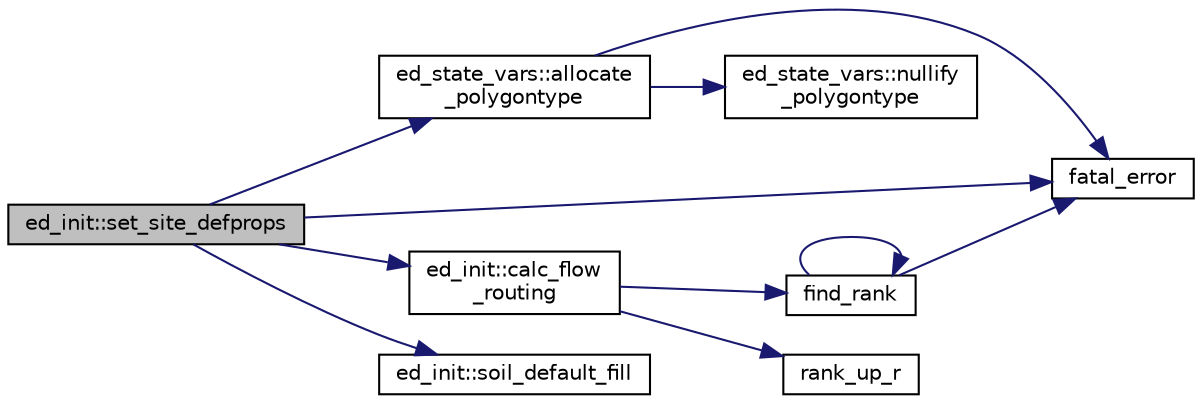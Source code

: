 digraph "ed_init::set_site_defprops"
{
 // LATEX_PDF_SIZE
  edge [fontname="Helvetica",fontsize="10",labelfontname="Helvetica",labelfontsize="10"];
  node [fontname="Helvetica",fontsize="10",shape=record];
  rankdir="LR";
  Node1 [label="ed_init::set_site_defprops",height=0.2,width=0.4,color="black", fillcolor="grey75", style="filled", fontcolor="black",tooltip=" "];
  Node1 -> Node2 [color="midnightblue",fontsize="10",style="solid"];
  Node2 [label="ed_state_vars::allocate\l_polygontype",height=0.2,width=0.4,color="black", fillcolor="white", style="filled",URL="$namespaceed__state__vars.html#ad14e882e6c902118f0e369dd846eeedf",tooltip="Allocates the site-level variables."];
  Node2 -> Node3 [color="midnightblue",fontsize="10",style="solid"];
  Node3 [label="fatal_error",height=0.2,width=0.4,color="black", fillcolor="white", style="filled",URL="$fatal__error_8_f90.html#a2a2bff228716ab48a81c795b348d1665",tooltip=" "];
  Node2 -> Node4 [color="midnightblue",fontsize="10",style="solid"];
  Node4 [label="ed_state_vars::nullify\l_polygontype",height=0.2,width=0.4,color="black", fillcolor="white", style="filled",URL="$namespaceed__state__vars.html#ade6f2776a02bd9a26ee31fe75cda6170",tooltip="Nullifies all site pointers."];
  Node1 -> Node5 [color="midnightblue",fontsize="10",style="solid"];
  Node5 [label="ed_init::calc_flow\l_routing",height=0.2,width=0.4,color="black", fillcolor="white", style="filled",URL="$namespaceed__init.html#ae8ee33a91351caf34341ed3759bd09a3",tooltip=" "];
  Node5 -> Node6 [color="midnightblue",fontsize="10",style="solid"];
  Node6 [label="find_rank",height=0.2,width=0.4,color="black", fillcolor="white", style="filled",URL="$numutils_8f90.html#a732ad4008d82d16d53c093bf1cecccc3",tooltip=" "];
  Node6 -> Node3 [color="midnightblue",fontsize="10",style="solid"];
  Node6 -> Node6 [color="midnightblue",fontsize="10",style="solid"];
  Node5 -> Node7 [color="midnightblue",fontsize="10",style="solid"];
  Node7 [label="rank_up_r",height=0.2,width=0.4,color="black", fillcolor="white", style="filled",URL="$numutils_8f90.html#a05cbe809c49cbfaed521fb20ab5e8092",tooltip=" "];
  Node1 -> Node3 [color="midnightblue",fontsize="10",style="solid"];
  Node1 -> Node8 [color="midnightblue",fontsize="10",style="solid"];
  Node8 [label="ed_init::soil_default_fill",height=0.2,width=0.4,color="black", fillcolor="white", style="filled",URL="$namespaceed__init.html#a1c325c081bad109acafdb272baa9c056",tooltip=" "];
}
